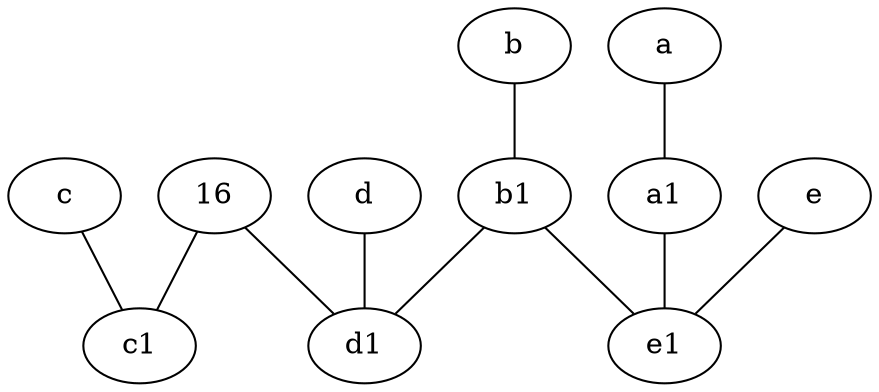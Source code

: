 graph {
	node [labelfontsize=50]
	d1 [labelfontsize=50 pos="3,5!"]
	16 [labelfontsize=50]
	c1 [labelfontsize=50 pos="4.5,3!"]
	b1 [labelfontsize=50 pos="9,4!"]
	a1 [labelfontsize=50 pos="8,3!"]
	e1 [labelfontsize=50 pos="7,7!"]
	b [labelfontsize=50 pos="10,4!"]
	16 -- d1
	e -- e1
	d -- d1
	a1 -- e1
	16 -- c1
	b -- b1
	c -- c1
	b1 -- d1
	a -- a1
	b1 -- e1
}
